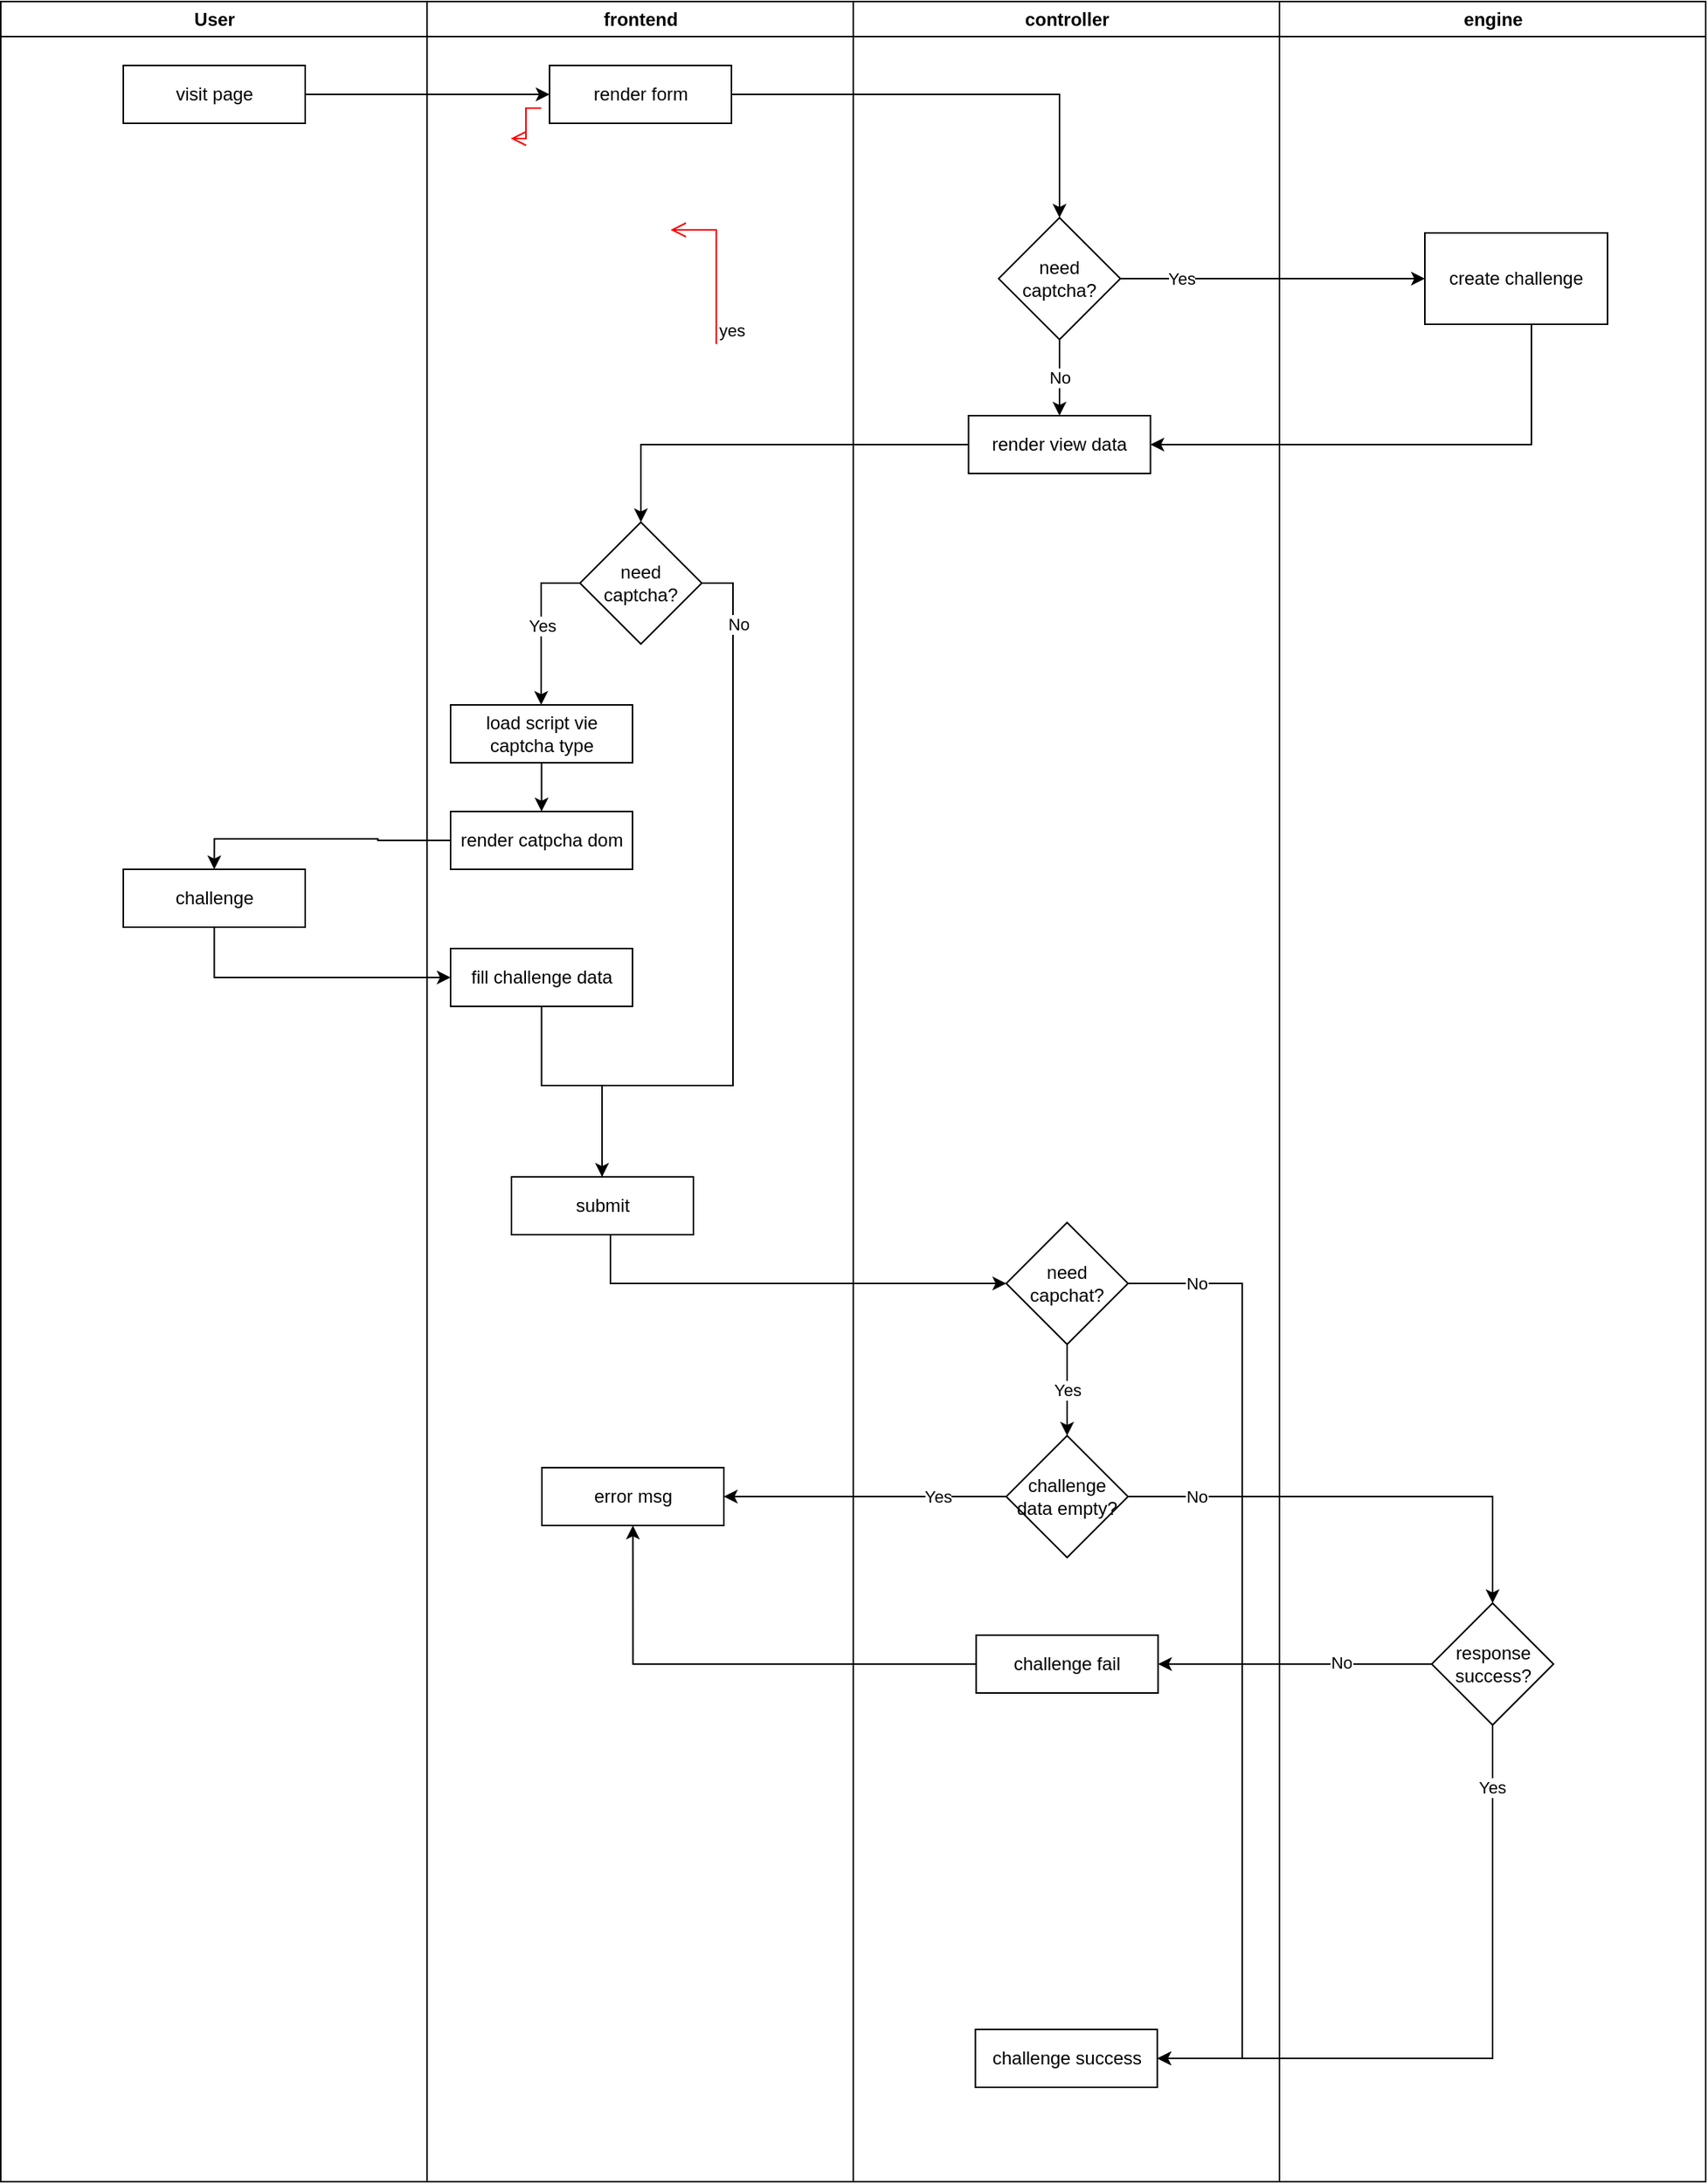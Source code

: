 <mxfile version="13.6.2" type="device"><diagram name="Page-1" id="e7e014a7-5840-1c2e-5031-d8a46d1fe8dd"><mxGraphModel dx="1422" dy="1637" grid="1" gridSize="10" guides="1" tooltips="1" connect="1" arrows="1" fold="1" page="1" pageScale="1" pageWidth="1169" pageHeight="826" background="#ffffff" math="0" shadow="0"><root><mxCell id="0"/><mxCell id="1" parent="0"/><mxCell id="2" value="User" style="swimlane;whiteSpace=wrap" parent="1" vertex="1"><mxGeometry x="164.5" y="-2" width="280" height="1432" as="geometry"><mxRectangle x="164.5" y="128" width="60" height="23" as="alternateBounds"/></mxGeometry></mxCell><mxCell id="aKR6C4sGFl3CMRuZIkqx-43" value="visit page" style="rounded=0;whiteSpace=wrap;html=1;" vertex="1" parent="2"><mxGeometry x="80.5" y="42" width="119.5" height="38" as="geometry"/></mxCell><mxCell id="aKR6C4sGFl3CMRuZIkqx-64" value="challenge" style="rounded=0;whiteSpace=wrap;html=1;" vertex="1" parent="2"><mxGeometry x="80.5" y="570" width="119.5" height="38" as="geometry"/></mxCell><mxCell id="3" value="frontend" style="swimlane;whiteSpace=wrap" parent="1" vertex="1"><mxGeometry x="444.5" y="-2" width="280" height="1432" as="geometry"/></mxCell><mxCell id="14" value="" style="edgeStyle=elbowEdgeStyle;elbow=horizontal;verticalAlign=bottom;endArrow=open;endSize=8;strokeColor=#FF0000;endFill=1;rounded=0" parent="3" target="15" edge="1"><mxGeometry x="40" y="20" as="geometry"><mxPoint x="55" y="90" as="targetPoint"/><mxPoint x="75" y="70" as="sourcePoint"/></mxGeometry></mxCell><mxCell id="17" value="" style="endArrow=open;strokeColor=#FF0000;endFill=1;rounded=0" parent="3" target="16" edge="1"><mxGeometry relative="1" as="geometry"><mxPoint x="75" y="160" as="sourcePoint"/></mxGeometry></mxCell><mxCell id="19" value="" style="endArrow=open;strokeColor=#FF0000;endFill=1;rounded=0" parent="3" target="18" edge="1"><mxGeometry relative="1" as="geometry"><mxPoint x="75" y="270" as="sourcePoint"/></mxGeometry></mxCell><mxCell id="22" value="yes" style="edgeStyle=elbowEdgeStyle;elbow=horizontal;align=left;verticalAlign=bottom;endArrow=open;endSize=8;strokeColor=#FF0000;exitX=0.5;exitY=0;endFill=1;rounded=0;entryX=0.75;entryY=0.5;entryPerimeter=0" parent="3" target="25" edge="1"><mxGeometry x="-1" relative="1" as="geometry"><mxPoint x="160" y="150" as="targetPoint"/><Array as="points"><mxPoint x="190" y="180"/></Array><mxPoint x="190" y="225" as="sourcePoint"/></mxGeometry></mxCell><mxCell id="23" value="no" style="edgeStyle=elbowEdgeStyle;elbow=horizontal;align=left;verticalAlign=top;endArrow=open;endSize=8;strokeColor=#FF0000;endFill=1;rounded=0" parent="3" source="21" edge="1"><mxGeometry x="-1" relative="1" as="geometry"><mxPoint x="190.5" y="325" as="targetPoint"/></mxGeometry></mxCell><mxCell id="24" value="" style="endArrow=open;strokeColor=#FF0000;endFill=1;rounded=0" parent="3" target="21" edge="1"><mxGeometry relative="1" as="geometry"><mxPoint x="130" y="245" as="sourcePoint"/></mxGeometry></mxCell><mxCell id="26" value="" style="edgeStyle=elbowEdgeStyle;elbow=horizontal;verticalAlign=bottom;endArrow=open;endSize=8;strokeColor=#FF0000;endFill=1;rounded=0" parent="3" source="25" edge="1"><mxGeometry x="130" y="90" as="geometry"><mxPoint x="130" y="135" as="targetPoint"/></mxGeometry></mxCell><mxCell id="aKR6C4sGFl3CMRuZIkqx-48" value="render form" style="rounded=0;whiteSpace=wrap;html=1;" vertex="1" parent="3"><mxGeometry x="80.5" y="42" width="119.5" height="38" as="geometry"/></mxCell><mxCell id="aKR6C4sGFl3CMRuZIkqx-62" value="Yes" style="edgeStyle=orthogonalEdgeStyle;rounded=0;orthogonalLoop=1;jettySize=auto;html=1;" edge="1" parent="3" source="aKR6C4sGFl3CMRuZIkqx-56" target="aKR6C4sGFl3CMRuZIkqx-60"><mxGeometry relative="1" as="geometry"><Array as="points"><mxPoint x="75" y="382"/></Array></mxGeometry></mxCell><mxCell id="aKR6C4sGFl3CMRuZIkqx-71" style="edgeStyle=orthogonalEdgeStyle;rounded=0;orthogonalLoop=1;jettySize=auto;html=1;entryX=1;entryY=0.5;entryDx=0;entryDy=0;" edge="1" parent="3" source="aKR6C4sGFl3CMRuZIkqx-56" target="aKR6C4sGFl3CMRuZIkqx-69"><mxGeometry relative="1" as="geometry"><Array as="points"><mxPoint x="201" y="382"/><mxPoint x="201" y="712"/><mxPoint x="115" y="712"/><mxPoint x="115" y="791"/></Array></mxGeometry></mxCell><mxCell id="aKR6C4sGFl3CMRuZIkqx-116" value="No" style="edgeLabel;html=1;align=center;verticalAlign=middle;resizable=0;points=[];" vertex="1" connectable="0" parent="aKR6C4sGFl3CMRuZIkqx-71"><mxGeometry x="-0.835" y="3" relative="1" as="geometry"><mxPoint as="offset"/></mxGeometry></mxCell><mxCell id="aKR6C4sGFl3CMRuZIkqx-56" value="need captcha?" style="rhombus;whiteSpace=wrap;html=1;" vertex="1" parent="3"><mxGeometry x="100.5" y="342" width="80" height="80" as="geometry"/></mxCell><mxCell id="aKR6C4sGFl3CMRuZIkqx-63" style="edgeStyle=orthogonalEdgeStyle;rounded=0;orthogonalLoop=1;jettySize=auto;html=1;" edge="1" parent="3" source="aKR6C4sGFl3CMRuZIkqx-60" target="aKR6C4sGFl3CMRuZIkqx-61"><mxGeometry relative="1" as="geometry"/></mxCell><mxCell id="aKR6C4sGFl3CMRuZIkqx-60" value="load script vie captcha type" style="rounded=0;whiteSpace=wrap;html=1;" vertex="1" parent="3"><mxGeometry x="15.5" y="462" width="119.5" height="38" as="geometry"/></mxCell><mxCell id="aKR6C4sGFl3CMRuZIkqx-61" value="render catpcha dom" style="rounded=0;whiteSpace=wrap;html=1;" vertex="1" parent="3"><mxGeometry x="15.5" y="532" width="119.5" height="38" as="geometry"/></mxCell><mxCell id="aKR6C4sGFl3CMRuZIkqx-70" style="edgeStyle=orthogonalEdgeStyle;rounded=0;orthogonalLoop=1;jettySize=auto;html=1;" edge="1" parent="3" source="aKR6C4sGFl3CMRuZIkqx-66" target="aKR6C4sGFl3CMRuZIkqx-69"><mxGeometry relative="1" as="geometry"><Array as="points"><mxPoint x="75" y="712"/><mxPoint x="115" y="712"/></Array></mxGeometry></mxCell><mxCell id="aKR6C4sGFl3CMRuZIkqx-66" value="fill challenge data" style="rounded=0;whiteSpace=wrap;html=1;" vertex="1" parent="3"><mxGeometry x="15.5" y="622" width="119.5" height="38" as="geometry"/></mxCell><mxCell id="aKR6C4sGFl3CMRuZIkqx-69" value="submit" style="rounded=0;whiteSpace=wrap;html=1;" vertex="1" parent="3"><mxGeometry x="55.5" y="772" width="119.5" height="38" as="geometry"/></mxCell><mxCell id="aKR6C4sGFl3CMRuZIkqx-96" value="error msg" style="rounded=0;whiteSpace=wrap;html=1;" vertex="1" parent="3"><mxGeometry x="75.5" y="963" width="119.5" height="38" as="geometry"/></mxCell><mxCell id="4" value="controller" style="swimlane;whiteSpace=wrap;startSize=23;" parent="1" vertex="1"><mxGeometry x="724.5" y="-2" width="280" height="1432" as="geometry"/></mxCell><mxCell id="39" value="" style="endArrow=open;strokeColor=#FF0000;endFill=1;rounded=0" parent="4" target="38" edge="1"><mxGeometry relative="1" as="geometry"><mxPoint x="145" y="455" as="sourcePoint"/></mxGeometry></mxCell><mxCell id="aKR6C4sGFl3CMRuZIkqx-47" value="No" style="edgeStyle=orthogonalEdgeStyle;rounded=0;orthogonalLoop=1;jettySize=auto;html=1;entryX=0.5;entryY=0;entryDx=0;entryDy=0;" edge="1" parent="4" source="aKR6C4sGFl3CMRuZIkqx-45" target="aKR6C4sGFl3CMRuZIkqx-46"><mxGeometry relative="1" as="geometry"/></mxCell><mxCell id="aKR6C4sGFl3CMRuZIkqx-45" value="need captcha?" style="rhombus;whiteSpace=wrap;html=1;" vertex="1" parent="4"><mxGeometry x="95.5" y="142" width="80" height="80" as="geometry"/></mxCell><mxCell id="aKR6C4sGFl3CMRuZIkqx-46" value="render view data" style="rounded=0;whiteSpace=wrap;html=1;" vertex="1" parent="4"><mxGeometry x="75.75" y="272" width="119.5" height="38" as="geometry"/></mxCell><mxCell id="aKR6C4sGFl3CMRuZIkqx-111" value="Yes" style="edgeStyle=orthogonalEdgeStyle;rounded=0;orthogonalLoop=1;jettySize=auto;html=1;" edge="1" parent="4" source="aKR6C4sGFl3CMRuZIkqx-91" target="aKR6C4sGFl3CMRuZIkqx-92"><mxGeometry relative="1" as="geometry"/></mxCell><mxCell id="aKR6C4sGFl3CMRuZIkqx-91" value="need capchat?" style="rhombus;whiteSpace=wrap;html=1;" vertex="1" parent="4"><mxGeometry x="100.5" y="802" width="80" height="80" as="geometry"/></mxCell><mxCell id="aKR6C4sGFl3CMRuZIkqx-92" value="&lt;span&gt;challenge data empty?&lt;/span&gt;" style="rhombus;whiteSpace=wrap;html=1;" vertex="1" parent="4"><mxGeometry x="100.5" y="942" width="80" height="80" as="geometry"/></mxCell><mxCell id="aKR6C4sGFl3CMRuZIkqx-103" value="challenge fail" style="rounded=0;whiteSpace=wrap;html=1;" vertex="1" parent="4"><mxGeometry x="80.75" y="1073" width="119.5" height="38" as="geometry"/></mxCell><mxCell id="aKR6C4sGFl3CMRuZIkqx-41" value="engine" style="swimlane;whiteSpace=wrap;startSize=23;" vertex="1" parent="1"><mxGeometry x="1004.5" y="-2" width="280" height="1432" as="geometry"/></mxCell><mxCell id="aKR6C4sGFl3CMRuZIkqx-42" value="" style="endArrow=open;strokeColor=#FF0000;endFill=1;rounded=0" edge="1" parent="aKR6C4sGFl3CMRuZIkqx-41"><mxGeometry relative="1" as="geometry"><mxPoint x="145" y="455" as="sourcePoint"/></mxGeometry></mxCell><mxCell id="aKR6C4sGFl3CMRuZIkqx-51" value="create challenge" style="rounded=0;whiteSpace=wrap;html=1;" vertex="1" parent="aKR6C4sGFl3CMRuZIkqx-41"><mxGeometry x="95.5" y="152" width="120" height="60" as="geometry"/></mxCell><mxCell id="aKR6C4sGFl3CMRuZIkqx-100" value="response success?" style="rhombus;whiteSpace=wrap;html=1;" vertex="1" parent="aKR6C4sGFl3CMRuZIkqx-41"><mxGeometry x="100" y="1052" width="80" height="80" as="geometry"/></mxCell><mxCell id="aKR6C4sGFl3CMRuZIkqx-49" style="edgeStyle=orthogonalEdgeStyle;rounded=0;orthogonalLoop=1;jettySize=auto;html=1;entryX=0.5;entryY=0;entryDx=0;entryDy=0;" edge="1" parent="1" source="aKR6C4sGFl3CMRuZIkqx-48" target="aKR6C4sGFl3CMRuZIkqx-45"><mxGeometry relative="1" as="geometry"/></mxCell><mxCell id="aKR6C4sGFl3CMRuZIkqx-50" style="edgeStyle=orthogonalEdgeStyle;rounded=0;orthogonalLoop=1;jettySize=auto;html=1;" edge="1" parent="1" source="aKR6C4sGFl3CMRuZIkqx-43" target="aKR6C4sGFl3CMRuZIkqx-48"><mxGeometry relative="1" as="geometry"/></mxCell><mxCell id="aKR6C4sGFl3CMRuZIkqx-52" value="Yes" style="edgeStyle=orthogonalEdgeStyle;rounded=0;orthogonalLoop=1;jettySize=auto;html=1;entryX=0;entryY=0.5;entryDx=0;entryDy=0;" edge="1" parent="1" source="aKR6C4sGFl3CMRuZIkqx-45" target="aKR6C4sGFl3CMRuZIkqx-51"><mxGeometry x="-0.6" relative="1" as="geometry"><mxPoint as="offset"/></mxGeometry></mxCell><mxCell id="aKR6C4sGFl3CMRuZIkqx-54" style="edgeStyle=orthogonalEdgeStyle;rounded=0;orthogonalLoop=1;jettySize=auto;html=1;entryX=1;entryY=0.5;entryDx=0;entryDy=0;" edge="1" parent="1" source="aKR6C4sGFl3CMRuZIkqx-51" target="aKR6C4sGFl3CMRuZIkqx-46"><mxGeometry relative="1" as="geometry"><Array as="points"><mxPoint x="1170" y="289"/></Array></mxGeometry></mxCell><mxCell id="aKR6C4sGFl3CMRuZIkqx-65" style="edgeStyle=orthogonalEdgeStyle;rounded=0;orthogonalLoop=1;jettySize=auto;html=1;entryX=0.5;entryY=0;entryDx=0;entryDy=0;" edge="1" parent="1" source="aKR6C4sGFl3CMRuZIkqx-61" target="aKR6C4sGFl3CMRuZIkqx-64"><mxGeometry relative="1" as="geometry"/></mxCell><mxCell id="aKR6C4sGFl3CMRuZIkqx-97" style="edgeStyle=orthogonalEdgeStyle;rounded=0;orthogonalLoop=1;jettySize=auto;html=1;" edge="1" parent="1" source="aKR6C4sGFl3CMRuZIkqx-69" target="aKR6C4sGFl3CMRuZIkqx-91"><mxGeometry relative="1" as="geometry"><Array as="points"><mxPoint x="565" y="840"/></Array></mxGeometry></mxCell><mxCell id="aKR6C4sGFl3CMRuZIkqx-101" value="No" style="edgeStyle=orthogonalEdgeStyle;rounded=0;orthogonalLoop=1;jettySize=auto;html=1;entryX=0.5;entryY=0;entryDx=0;entryDy=0;" edge="1" parent="1" source="aKR6C4sGFl3CMRuZIkqx-92" target="aKR6C4sGFl3CMRuZIkqx-100"><mxGeometry x="-0.709" relative="1" as="geometry"><mxPoint as="offset"/></mxGeometry></mxCell><mxCell id="aKR6C4sGFl3CMRuZIkqx-105" style="edgeStyle=orthogonalEdgeStyle;rounded=0;orthogonalLoop=1;jettySize=auto;html=1;entryX=1;entryY=0.5;entryDx=0;entryDy=0;" edge="1" parent="1" source="aKR6C4sGFl3CMRuZIkqx-100" target="aKR6C4sGFl3CMRuZIkqx-103"><mxGeometry relative="1" as="geometry"/></mxCell><mxCell id="aKR6C4sGFl3CMRuZIkqx-114" value="No" style="edgeLabel;html=1;align=center;verticalAlign=middle;resizable=0;points=[];" vertex="1" connectable="0" parent="aKR6C4sGFl3CMRuZIkqx-105"><mxGeometry x="-0.327" y="-1" relative="1" as="geometry"><mxPoint x="1" as="offset"/></mxGeometry></mxCell><mxCell id="aKR6C4sGFl3CMRuZIkqx-106" value="challenge success" style="rounded=0;whiteSpace=wrap;html=1;" vertex="1" parent="1"><mxGeometry x="804.75" y="1330" width="119.5" height="38" as="geometry"/></mxCell><mxCell id="aKR6C4sGFl3CMRuZIkqx-107" style="edgeStyle=orthogonalEdgeStyle;rounded=0;orthogonalLoop=1;jettySize=auto;html=1;entryX=1;entryY=0.5;entryDx=0;entryDy=0;" edge="1" parent="1" source="aKR6C4sGFl3CMRuZIkqx-100" target="aKR6C4sGFl3CMRuZIkqx-106"><mxGeometry relative="1" as="geometry"><Array as="points"><mxPoint x="1145" y="1349"/></Array></mxGeometry></mxCell><mxCell id="aKR6C4sGFl3CMRuZIkqx-115" value="Yes" style="edgeLabel;html=1;align=center;verticalAlign=middle;resizable=0;points=[];" vertex="1" connectable="0" parent="aKR6C4sGFl3CMRuZIkqx-107"><mxGeometry x="-0.813" y="-1" relative="1" as="geometry"><mxPoint as="offset"/></mxGeometry></mxCell><mxCell id="aKR6C4sGFl3CMRuZIkqx-108" style="edgeStyle=orthogonalEdgeStyle;rounded=0;orthogonalLoop=1;jettySize=auto;html=1;entryX=0.5;entryY=0;entryDx=0;entryDy=0;" edge="1" parent="1" source="aKR6C4sGFl3CMRuZIkqx-46" target="aKR6C4sGFl3CMRuZIkqx-56"><mxGeometry relative="1" as="geometry"/></mxCell><mxCell id="aKR6C4sGFl3CMRuZIkqx-109" style="edgeStyle=orthogonalEdgeStyle;rounded=0;orthogonalLoop=1;jettySize=auto;html=1;entryX=0;entryY=0.5;entryDx=0;entryDy=0;" edge="1" parent="1" source="aKR6C4sGFl3CMRuZIkqx-64" target="aKR6C4sGFl3CMRuZIkqx-66"><mxGeometry relative="1" as="geometry"><Array as="points"><mxPoint x="305" y="639"/></Array></mxGeometry></mxCell><mxCell id="aKR6C4sGFl3CMRuZIkqx-110" style="edgeStyle=orthogonalEdgeStyle;rounded=0;orthogonalLoop=1;jettySize=auto;html=1;entryX=0.5;entryY=1;entryDx=0;entryDy=0;" edge="1" parent="1" source="aKR6C4sGFl3CMRuZIkqx-103" target="aKR6C4sGFl3CMRuZIkqx-96"><mxGeometry relative="1" as="geometry"/></mxCell><mxCell id="aKR6C4sGFl3CMRuZIkqx-112" value="Yes" style="edgeStyle=orthogonalEdgeStyle;rounded=0;orthogonalLoop=1;jettySize=auto;html=1;entryX=1;entryY=0.5;entryDx=0;entryDy=0;" edge="1" parent="1" source="aKR6C4sGFl3CMRuZIkqx-92" target="aKR6C4sGFl3CMRuZIkqx-96"><mxGeometry x="-0.515" relative="1" as="geometry"><mxPoint as="offset"/></mxGeometry></mxCell><mxCell id="aKR6C4sGFl3CMRuZIkqx-113" value="No" style="edgeStyle=orthogonalEdgeStyle;rounded=0;orthogonalLoop=1;jettySize=auto;html=1;entryX=1;entryY=0.5;entryDx=0;entryDy=0;" edge="1" parent="1" source="aKR6C4sGFl3CMRuZIkqx-91" target="aKR6C4sGFl3CMRuZIkqx-106"><mxGeometry x="-0.859" relative="1" as="geometry"><Array as="points"><mxPoint x="980" y="840"/><mxPoint x="980" y="1349"/></Array><mxPoint as="offset"/></mxGeometry></mxCell></root></mxGraphModel></diagram></mxfile>